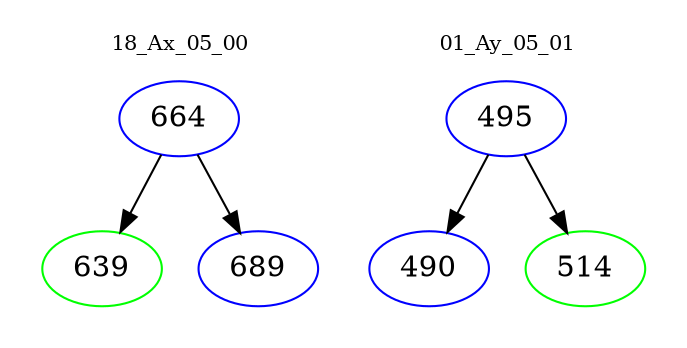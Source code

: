 digraph{
subgraph cluster_0 {
color = white
label = "18_Ax_05_00";
fontsize=10;
T0_664 [label="664", color="blue"]
T0_664 -> T0_639 [color="black"]
T0_639 [label="639", color="green"]
T0_664 -> T0_689 [color="black"]
T0_689 [label="689", color="blue"]
}
subgraph cluster_1 {
color = white
label = "01_Ay_05_01";
fontsize=10;
T1_495 [label="495", color="blue"]
T1_495 -> T1_490 [color="black"]
T1_490 [label="490", color="blue"]
T1_495 -> T1_514 [color="black"]
T1_514 [label="514", color="green"]
}
}
